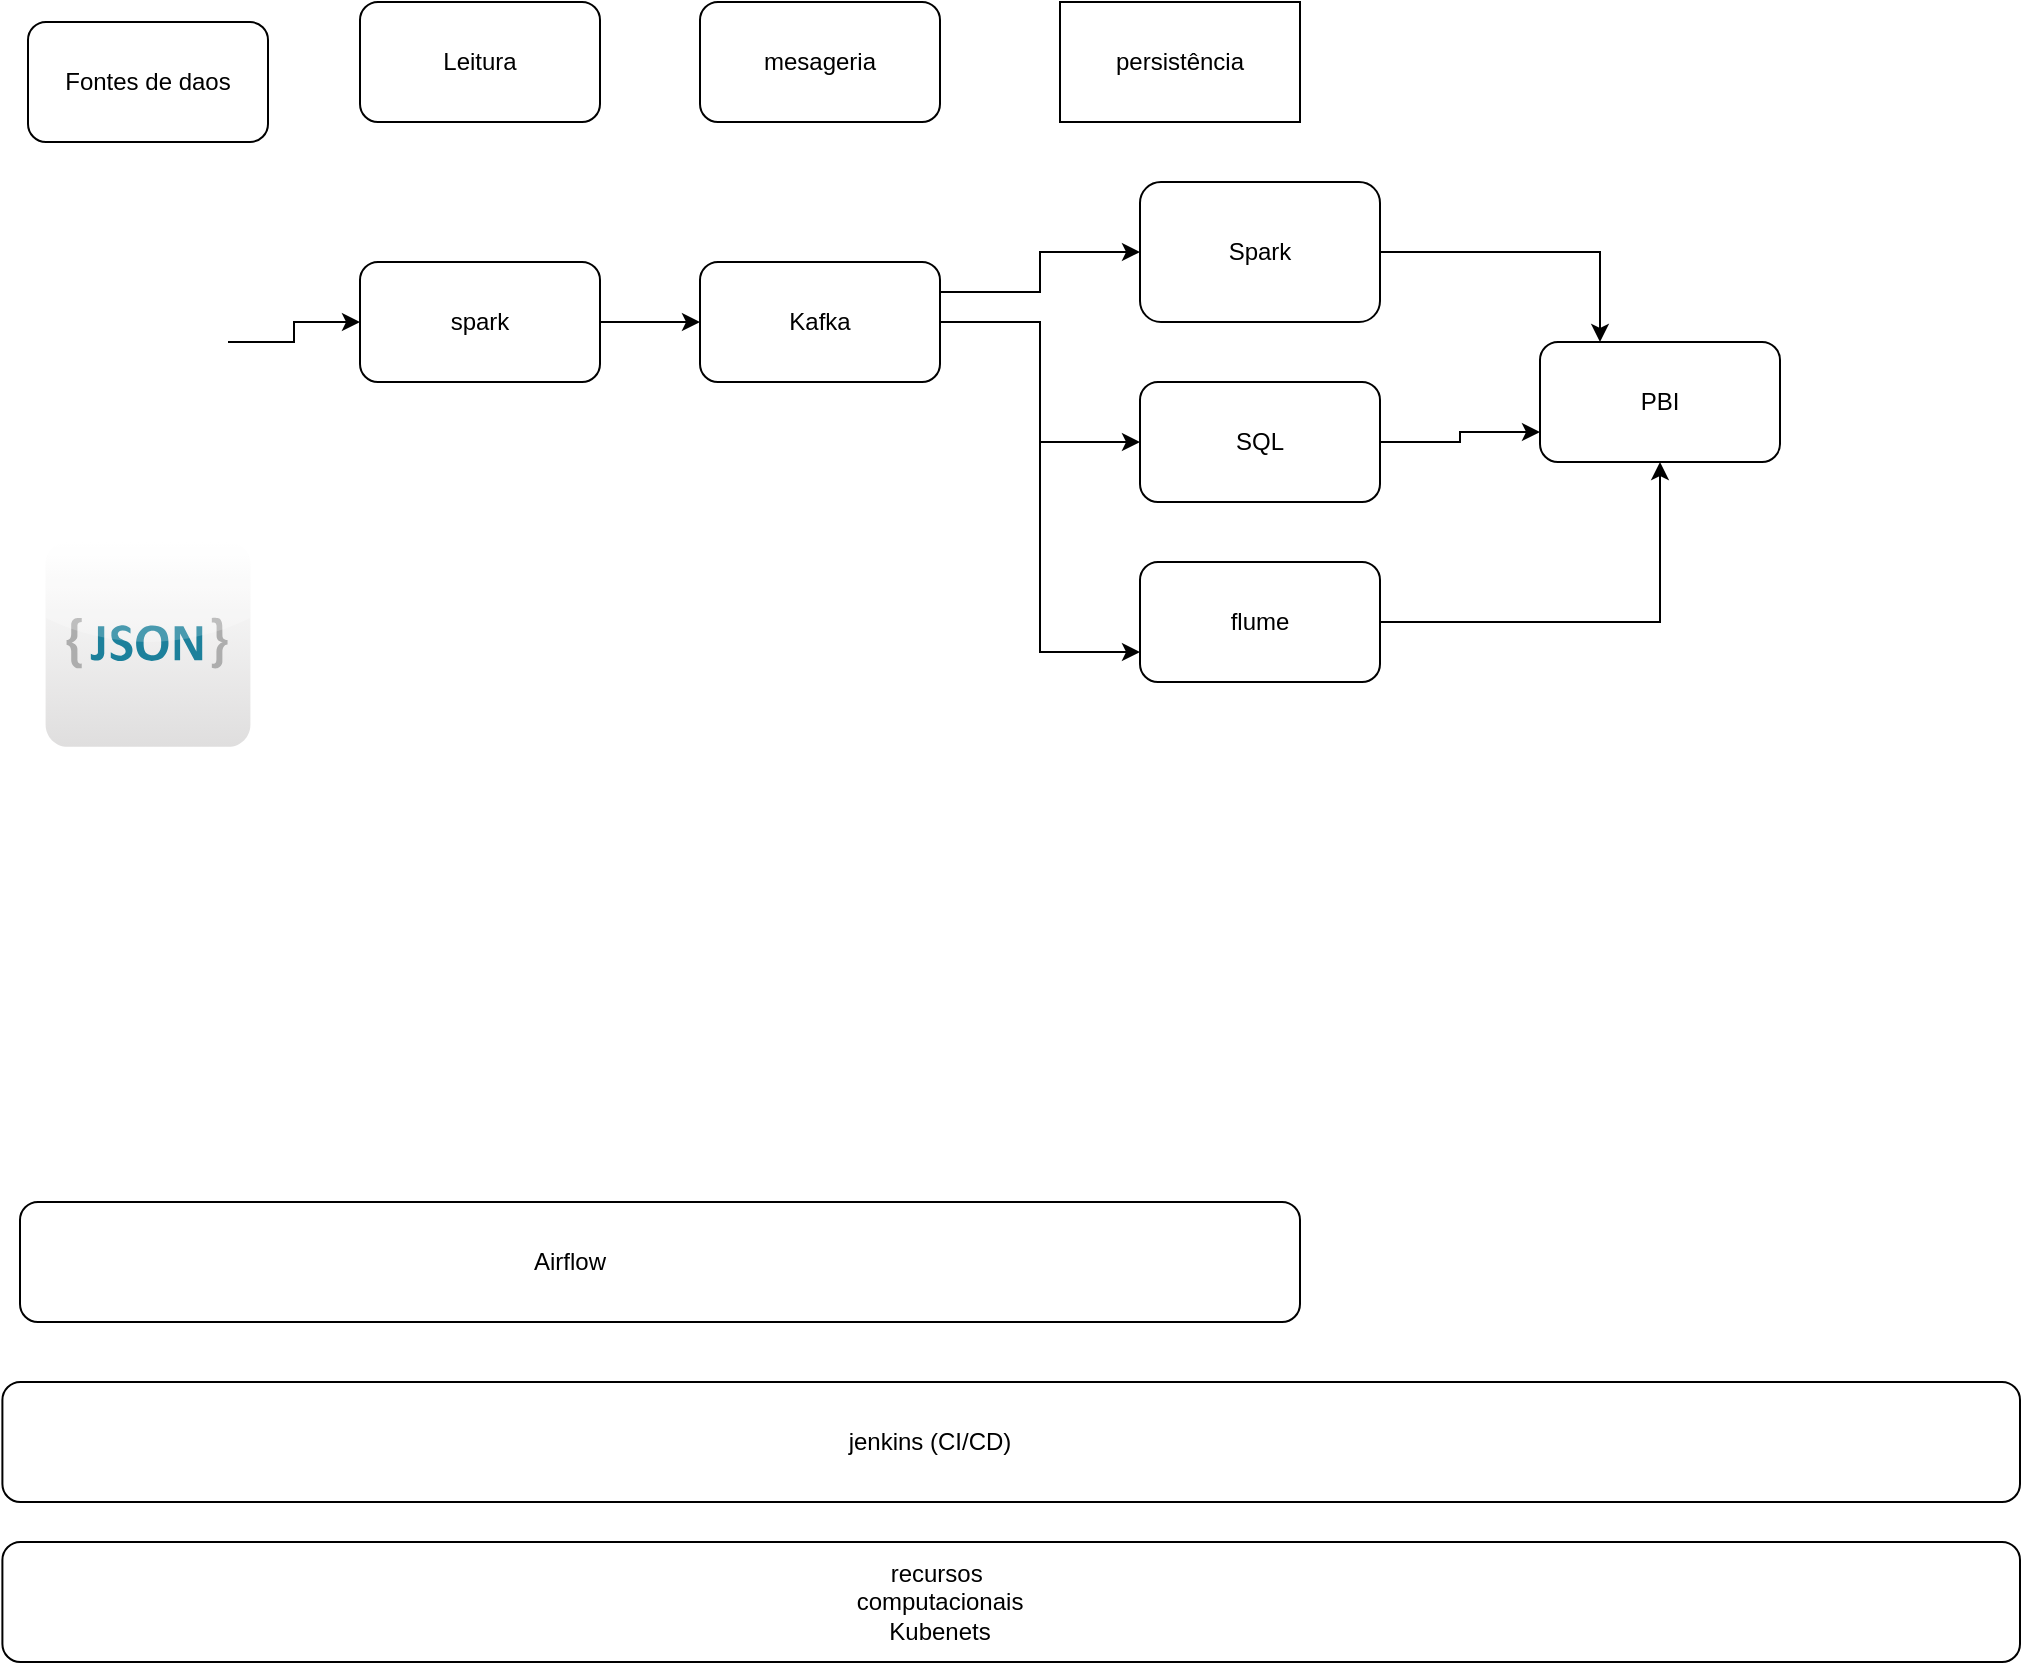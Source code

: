 <mxfile version="14.3.1" type="github">
  <diagram id="nxpUVtoWOEUyfi4q1hTX" name="Page-1">
    <mxGraphModel dx="1422" dy="1932" grid="1" gridSize="10" guides="1" tooltips="1" connect="1" arrows="1" fold="1" page="1" pageScale="1" pageWidth="827" pageHeight="1169" math="0" shadow="0">
      <root>
        <mxCell id="0" />
        <mxCell id="1" parent="0" />
        <mxCell id="imWII180QEoIvRpBmYzc-15" style="edgeStyle=orthogonalEdgeStyle;rounded=0;orthogonalLoop=1;jettySize=auto;html=1;" edge="1" parent="1" source="imWII180QEoIvRpBmYzc-1" target="imWII180QEoIvRpBmYzc-14">
          <mxGeometry relative="1" as="geometry" />
        </mxCell>
        <mxCell id="imWII180QEoIvRpBmYzc-1" value="" style="shape=image;html=1;verticalAlign=top;verticalLabelPosition=bottom;labelBackgroundColor=#ffffff;imageAspect=0;aspect=fixed;image=https://cdn4.iconfinder.com/data/icons/web-development-5/500/api-code-window-128.png" vertex="1" parent="1">
          <mxGeometry x="44" y="30" width="100" height="100" as="geometry" />
        </mxCell>
        <mxCell id="imWII180QEoIvRpBmYzc-2" value="" style="dashed=0;outlineConnect=0;html=1;align=center;labelPosition=center;verticalLabelPosition=bottom;verticalAlign=top;shape=mxgraph.webicons.json_2;gradientColor=#DFDEDE" vertex="1" parent="1">
          <mxGeometry x="52.8" y="180" width="102.4" height="102.4" as="geometry" />
        </mxCell>
        <mxCell id="imWII180QEoIvRpBmYzc-3" value="" style="shape=image;html=1;verticalAlign=top;verticalLabelPosition=bottom;labelBackgroundColor=#ffffff;imageAspect=0;aspect=fixed;image=https://cdn4.iconfinder.com/data/icons/logos-3/512/mongodb-2-128.png" vertex="1" parent="1">
          <mxGeometry x="52.8" y="330" width="128" height="128" as="geometry" />
        </mxCell>
        <mxCell id="imWII180QEoIvRpBmYzc-4" value="" style="rounded=1;whiteSpace=wrap;html=1;" vertex="1" parent="1">
          <mxGeometry x="31.2" y="600" width="1008.8" height="60" as="geometry" />
        </mxCell>
        <mxCell id="imWII180QEoIvRpBmYzc-5" value="" style="rounded=1;whiteSpace=wrap;html=1;" vertex="1" parent="1">
          <mxGeometry x="31.2" y="680" width="1008.8" height="60" as="geometry" />
        </mxCell>
        <mxCell id="imWII180QEoIvRpBmYzc-6" value="jenkins (CI/CD)" style="text;html=1;strokeColor=none;fillColor=none;align=center;verticalAlign=middle;whiteSpace=wrap;rounded=0;" vertex="1" parent="1">
          <mxGeometry x="430" y="620" width="130" height="20" as="geometry" />
        </mxCell>
        <mxCell id="imWII180QEoIvRpBmYzc-7" value="recursos&amp;nbsp; computacionais Kubenets" style="text;html=1;strokeColor=none;fillColor=none;align=center;verticalAlign=middle;whiteSpace=wrap;rounded=0;" vertex="1" parent="1">
          <mxGeometry x="480" y="700" width="40" height="20" as="geometry" />
        </mxCell>
        <mxCell id="imWII180QEoIvRpBmYzc-8" value="" style="rounded=1;whiteSpace=wrap;html=1;" vertex="1" parent="1">
          <mxGeometry x="40" y="510" width="640" height="60" as="geometry" />
        </mxCell>
        <mxCell id="imWII180QEoIvRpBmYzc-9" value="Airflow" style="text;html=1;strokeColor=none;fillColor=none;align=center;verticalAlign=middle;whiteSpace=wrap;rounded=0;" vertex="1" parent="1">
          <mxGeometry x="295" y="530" width="40" height="20" as="geometry" />
        </mxCell>
        <mxCell id="imWII180QEoIvRpBmYzc-10" value="Fontes de daos" style="rounded=1;whiteSpace=wrap;html=1;" vertex="1" parent="1">
          <mxGeometry x="44" y="-80" width="120" height="60" as="geometry" />
        </mxCell>
        <mxCell id="imWII180QEoIvRpBmYzc-11" value="Leitura" style="rounded=1;whiteSpace=wrap;html=1;" vertex="1" parent="1">
          <mxGeometry x="210" y="-90" width="120" height="60" as="geometry" />
        </mxCell>
        <mxCell id="imWII180QEoIvRpBmYzc-17" style="edgeStyle=orthogonalEdgeStyle;rounded=0;orthogonalLoop=1;jettySize=auto;html=1;" edge="1" parent="1" source="imWII180QEoIvRpBmYzc-14" target="imWII180QEoIvRpBmYzc-16">
          <mxGeometry relative="1" as="geometry" />
        </mxCell>
        <mxCell id="imWII180QEoIvRpBmYzc-14" value="spark" style="rounded=1;whiteSpace=wrap;html=1;" vertex="1" parent="1">
          <mxGeometry x="210" y="40" width="120" height="60" as="geometry" />
        </mxCell>
        <mxCell id="imWII180QEoIvRpBmYzc-39" style="edgeStyle=orthogonalEdgeStyle;rounded=0;orthogonalLoop=1;jettySize=auto;html=1;exitX=1;exitY=0.25;exitDx=0;exitDy=0;" edge="1" parent="1" source="imWII180QEoIvRpBmYzc-16" target="imWII180QEoIvRpBmYzc-28">
          <mxGeometry relative="1" as="geometry" />
        </mxCell>
        <mxCell id="imWII180QEoIvRpBmYzc-45" style="edgeStyle=orthogonalEdgeStyle;rounded=0;orthogonalLoop=1;jettySize=auto;html=1;exitX=1;exitY=0.5;exitDx=0;exitDy=0;" edge="1" parent="1" source="imWII180QEoIvRpBmYzc-16" target="imWII180QEoIvRpBmYzc-44">
          <mxGeometry relative="1" as="geometry" />
        </mxCell>
        <mxCell id="imWII180QEoIvRpBmYzc-46" style="edgeStyle=orthogonalEdgeStyle;rounded=0;orthogonalLoop=1;jettySize=auto;html=1;entryX=0;entryY=0.75;entryDx=0;entryDy=0;" edge="1" parent="1" source="imWII180QEoIvRpBmYzc-16" target="imWII180QEoIvRpBmYzc-36">
          <mxGeometry relative="1" as="geometry" />
        </mxCell>
        <mxCell id="imWII180QEoIvRpBmYzc-16" value="" style="rounded=1;whiteSpace=wrap;html=1;" vertex="1" parent="1">
          <mxGeometry x="380" y="40" width="120" height="60" as="geometry" />
        </mxCell>
        <mxCell id="imWII180QEoIvRpBmYzc-18" value="&lt;div&gt;Kafka&lt;/div&gt;" style="text;html=1;strokeColor=none;fillColor=none;align=center;verticalAlign=middle;whiteSpace=wrap;rounded=0;" vertex="1" parent="1">
          <mxGeometry x="420" y="60" width="40" height="20" as="geometry" />
        </mxCell>
        <mxCell id="imWII180QEoIvRpBmYzc-21" value="mesageria" style="rounded=1;whiteSpace=wrap;html=1;" vertex="1" parent="1">
          <mxGeometry x="380" y="-90" width="120" height="60" as="geometry" />
        </mxCell>
        <mxCell id="imWII180QEoIvRpBmYzc-22" value="persistência " style="rounded=0;whiteSpace=wrap;html=1;" vertex="1" parent="1">
          <mxGeometry x="560" y="-90" width="120" height="60" as="geometry" />
        </mxCell>
        <mxCell id="imWII180QEoIvRpBmYzc-43" style="edgeStyle=orthogonalEdgeStyle;rounded=0;orthogonalLoop=1;jettySize=auto;html=1;entryX=0.25;entryY=0;entryDx=0;entryDy=0;" edge="1" parent="1" source="imWII180QEoIvRpBmYzc-28" target="imWII180QEoIvRpBmYzc-40">
          <mxGeometry relative="1" as="geometry" />
        </mxCell>
        <mxCell id="imWII180QEoIvRpBmYzc-28" value="Spark" style="rounded=1;whiteSpace=wrap;html=1;" vertex="1" parent="1">
          <mxGeometry x="600" width="120" height="70" as="geometry" />
        </mxCell>
        <mxCell id="imWII180QEoIvRpBmYzc-48" style="edgeStyle=orthogonalEdgeStyle;rounded=0;orthogonalLoop=1;jettySize=auto;html=1;" edge="1" parent="1" source="imWII180QEoIvRpBmYzc-36" target="imWII180QEoIvRpBmYzc-40">
          <mxGeometry relative="1" as="geometry" />
        </mxCell>
        <mxCell id="imWII180QEoIvRpBmYzc-36" value="flume" style="rounded=1;whiteSpace=wrap;html=1;" vertex="1" parent="1">
          <mxGeometry x="600" y="190" width="120" height="60" as="geometry" />
        </mxCell>
        <mxCell id="imWII180QEoIvRpBmYzc-40" value="PBI" style="rounded=1;whiteSpace=wrap;html=1;" vertex="1" parent="1">
          <mxGeometry x="800" y="80" width="120" height="60" as="geometry" />
        </mxCell>
        <mxCell id="imWII180QEoIvRpBmYzc-47" style="edgeStyle=orthogonalEdgeStyle;rounded=0;orthogonalLoop=1;jettySize=auto;html=1;entryX=0;entryY=0.75;entryDx=0;entryDy=0;" edge="1" parent="1" source="imWII180QEoIvRpBmYzc-44" target="imWII180QEoIvRpBmYzc-40">
          <mxGeometry relative="1" as="geometry" />
        </mxCell>
        <mxCell id="imWII180QEoIvRpBmYzc-44" value="SQL" style="rounded=1;whiteSpace=wrap;html=1;" vertex="1" parent="1">
          <mxGeometry x="600" y="100" width="120" height="60" as="geometry" />
        </mxCell>
      </root>
    </mxGraphModel>
  </diagram>
</mxfile>
